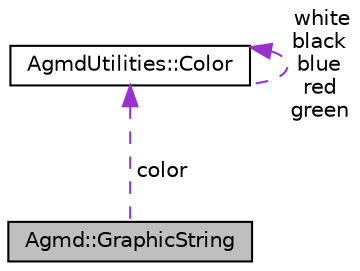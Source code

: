 digraph "Agmd::GraphicString"
{
  edge [fontname="Helvetica",fontsize="10",labelfontname="Helvetica",labelfontsize="10"];
  node [fontname="Helvetica",fontsize="10",shape=record];
  Node1 [label="Agmd::GraphicString",height=0.2,width=0.4,color="black", fillcolor="grey75", style="filled" fontcolor="black"];
  Node2 -> Node1 [dir="back",color="darkorchid3",fontsize="10",style="dashed",label=" color" ,fontname="Helvetica"];
  Node2 [label="AgmdUtilities::Color",height=0.2,width=0.4,color="black", fillcolor="white", style="filled",URL="$class_agmd_utilities_1_1_color.html"];
  Node2 -> Node2 [dir="back",color="darkorchid3",fontsize="10",style="dashed",label=" white\nblack\nblue\nred\ngreen" ,fontname="Helvetica"];
}
